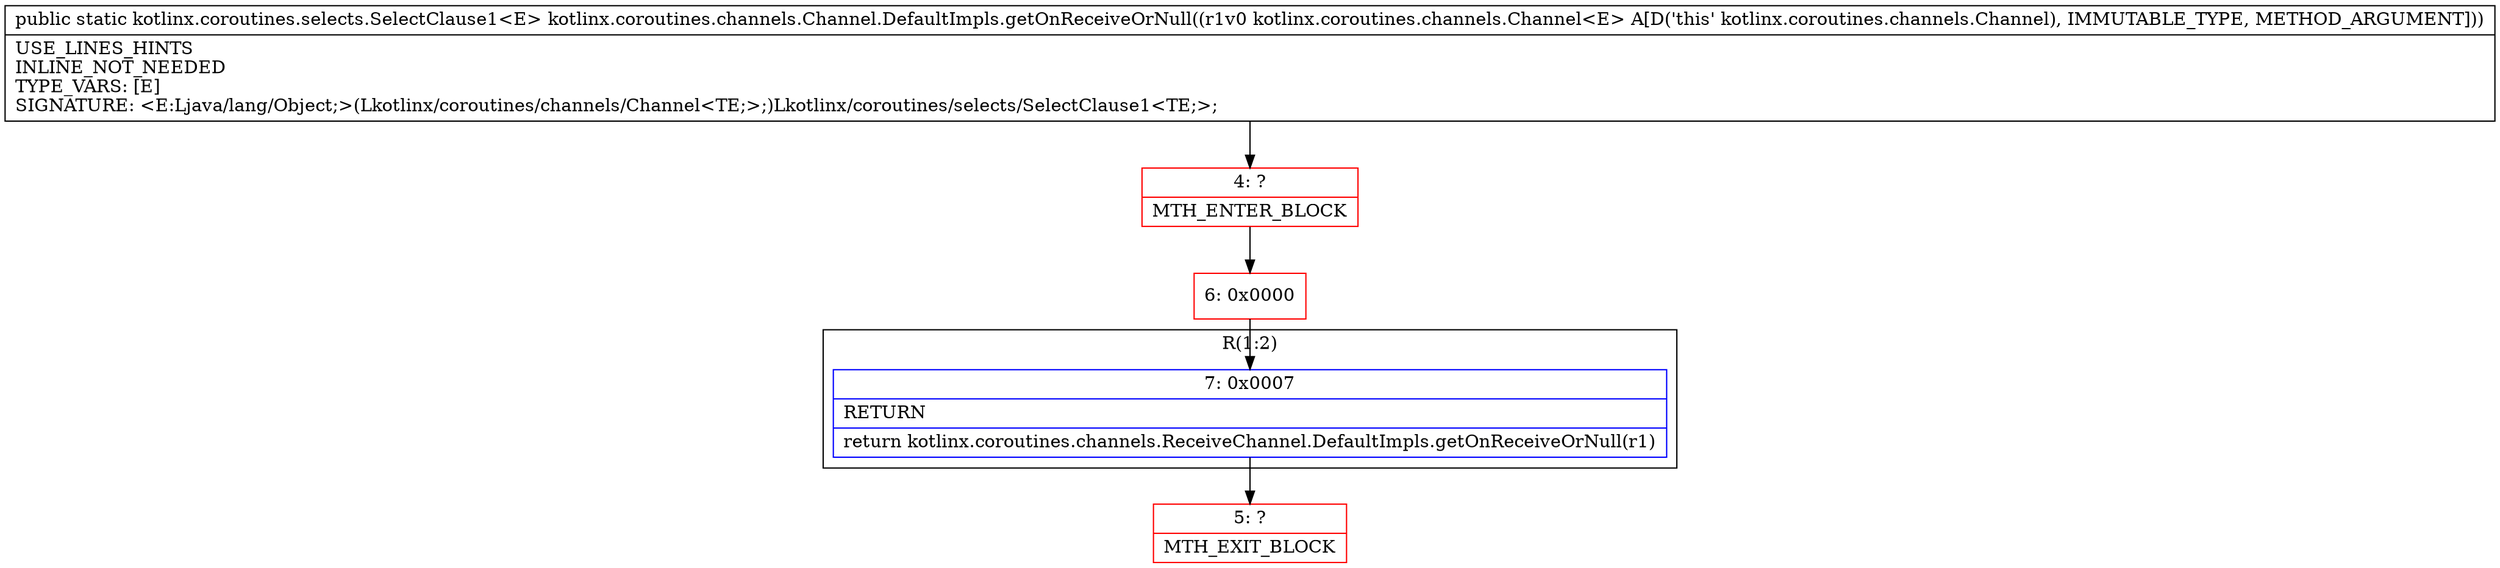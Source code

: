 digraph "CFG forkotlinx.coroutines.channels.Channel.DefaultImpls.getOnReceiveOrNull(Lkotlinx\/coroutines\/channels\/Channel;)Lkotlinx\/coroutines\/selects\/SelectClause1;" {
subgraph cluster_Region_1447407086 {
label = "R(1:2)";
node [shape=record,color=blue];
Node_7 [shape=record,label="{7\:\ 0x0007|RETURN\l|return kotlinx.coroutines.channels.ReceiveChannel.DefaultImpls.getOnReceiveOrNull(r1)\l}"];
}
Node_4 [shape=record,color=red,label="{4\:\ ?|MTH_ENTER_BLOCK\l}"];
Node_6 [shape=record,color=red,label="{6\:\ 0x0000}"];
Node_5 [shape=record,color=red,label="{5\:\ ?|MTH_EXIT_BLOCK\l}"];
MethodNode[shape=record,label="{public static kotlinx.coroutines.selects.SelectClause1\<E\> kotlinx.coroutines.channels.Channel.DefaultImpls.getOnReceiveOrNull((r1v0 kotlinx.coroutines.channels.Channel\<E\> A[D('this' kotlinx.coroutines.channels.Channel), IMMUTABLE_TYPE, METHOD_ARGUMENT]))  | USE_LINES_HINTS\lINLINE_NOT_NEEDED\lTYPE_VARS: [E]\lSIGNATURE: \<E:Ljava\/lang\/Object;\>(Lkotlinx\/coroutines\/channels\/Channel\<TE;\>;)Lkotlinx\/coroutines\/selects\/SelectClause1\<TE;\>;\l}"];
MethodNode -> Node_4;Node_7 -> Node_5;
Node_4 -> Node_6;
Node_6 -> Node_7;
}

